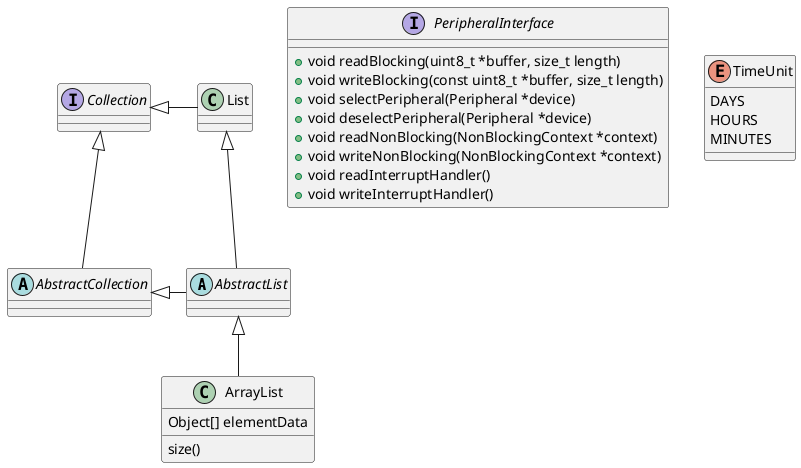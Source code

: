 @startuml

abstract class AbstractList
abstract AbstractCollection
interface PeripheralInterface {
   + void readBlocking(uint8_t *buffer, size_t length)
   + void writeBlocking(const uint8_t *buffer, size_t length)
   + void selectPeripheral(Peripheral *device)
   + void deselectPeripheral(Peripheral *device)
   + void readNonBlocking(NonBlockingContext *context)
   + void writeNonBlocking(NonBlockingContext *context)
   + void readInterruptHandler()
   + void writeInterruptHandler()
}
interface Collection

List <|-- AbstractList
Collection <|-- AbstractCollection

Collection <|- List
AbstractCollection <|- AbstractList
AbstractList <|-- ArrayList

class ArrayList {
Object[] elementData
size()
}

enum TimeUnit {
DAYS
HOURS
MINUTES
}

@enduml